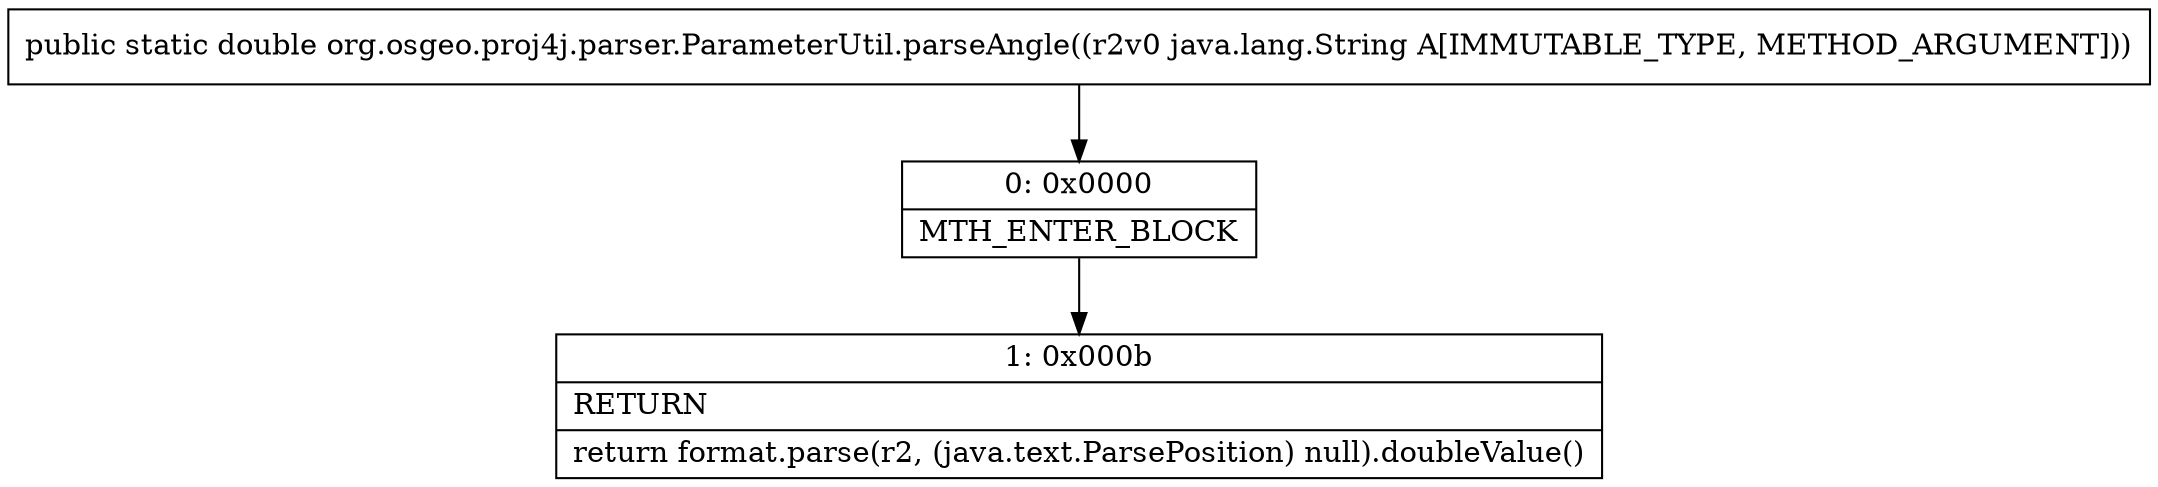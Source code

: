 digraph "CFG fororg.osgeo.proj4j.parser.ParameterUtil.parseAngle(Ljava\/lang\/String;)D" {
Node_0 [shape=record,label="{0\:\ 0x0000|MTH_ENTER_BLOCK\l}"];
Node_1 [shape=record,label="{1\:\ 0x000b|RETURN\l|return format.parse(r2, (java.text.ParsePosition) null).doubleValue()\l}"];
MethodNode[shape=record,label="{public static double org.osgeo.proj4j.parser.ParameterUtil.parseAngle((r2v0 java.lang.String A[IMMUTABLE_TYPE, METHOD_ARGUMENT])) }"];
MethodNode -> Node_0;
Node_0 -> Node_1;
}

